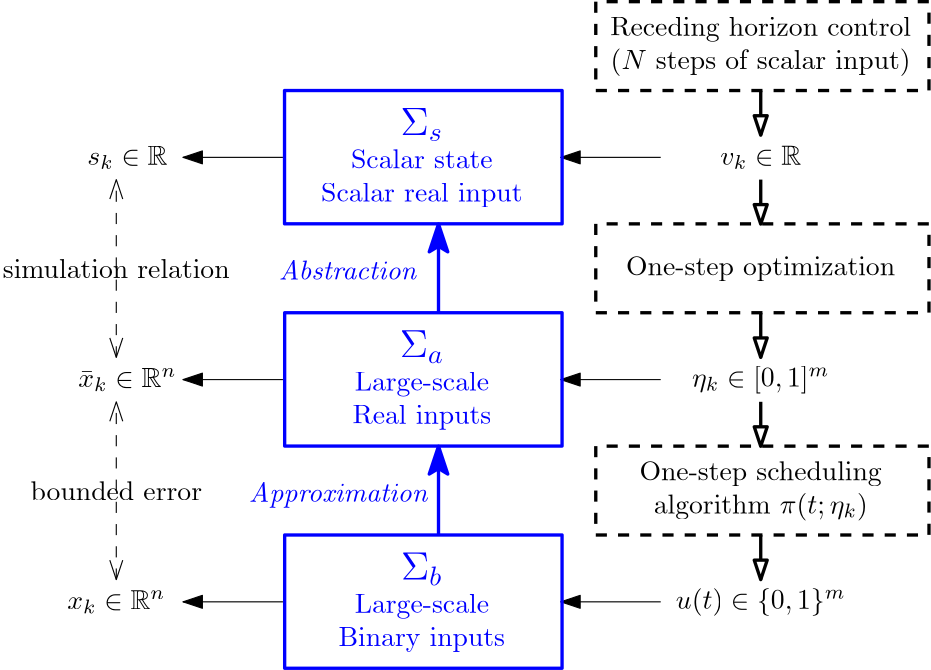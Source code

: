 <?xml version="1.0"?>
<!DOCTYPE ipe SYSTEM "ipe.dtd">
<ipe version="70107" creator="Ipe 7.1.7">
<info created="D:20141119185115" modified="D:20150716160538"/>
<preamble>\usepackage{amssymb}</preamble>
<ipestyle name="basic">
<symbol name="arrow/arc(spx)">
<path stroke="sym-stroke" fill="sym-stroke" pen="sym-pen">
0 0 m
-1 0.333 l
-1 -0.333 l
h
</path>
</symbol>
<symbol name="arrow/farc(spx)">
<path stroke="sym-stroke" fill="white" pen="sym-pen">
0 0 m
-1 0.333 l
-1 -0.333 l
h
</path>
</symbol>
<symbol name="mark/circle(sx)" transformations="translations">
<path fill="sym-stroke">
0.6 0 0 0.6 0 0 e
0.4 0 0 0.4 0 0 e
</path>
</symbol>
<symbol name="mark/disk(sx)" transformations="translations">
<path fill="sym-stroke">
0.6 0 0 0.6 0 0 e
</path>
</symbol>
<symbol name="mark/fdisk(sfx)" transformations="translations">
<group>
<path fill="sym-fill">
0.5 0 0 0.5 0 0 e
</path>
<path fill="sym-stroke" fillrule="eofill">
0.6 0 0 0.6 0 0 e
0.4 0 0 0.4 0 0 e
</path>
</group>
</symbol>
<symbol name="mark/box(sx)" transformations="translations">
<path fill="sym-stroke" fillrule="eofill">
-0.6 -0.6 m
0.6 -0.6 l
0.6 0.6 l
-0.6 0.6 l
h
-0.4 -0.4 m
0.4 -0.4 l
0.4 0.4 l
-0.4 0.4 l
h
</path>
</symbol>
<symbol name="mark/square(sx)" transformations="translations">
<path fill="sym-stroke">
-0.6 -0.6 m
0.6 -0.6 l
0.6 0.6 l
-0.6 0.6 l
h
</path>
</symbol>
<symbol name="mark/fsquare(sfx)" transformations="translations">
<group>
<path fill="sym-fill">
-0.5 -0.5 m
0.5 -0.5 l
0.5 0.5 l
-0.5 0.5 l
h
</path>
<path fill="sym-stroke" fillrule="eofill">
-0.6 -0.6 m
0.6 -0.6 l
0.6 0.6 l
-0.6 0.6 l
h
-0.4 -0.4 m
0.4 -0.4 l
0.4 0.4 l
-0.4 0.4 l
h
</path>
</group>
</symbol>
<symbol name="mark/cross(sx)" transformations="translations">
<group>
<path fill="sym-stroke">
-0.43 -0.57 m
0.57 0.43 l
0.43 0.57 l
-0.57 -0.43 l
h
</path>
<path fill="sym-stroke">
-0.43 0.57 m
0.57 -0.43 l
0.43 -0.57 l
-0.57 0.43 l
h
</path>
</group>
</symbol>
<symbol name="arrow/fnormal(spx)">
<path stroke="sym-stroke" fill="white" pen="sym-pen">
0 0 m
-1 0.333 l
-1 -0.333 l
h
</path>
</symbol>
<symbol name="arrow/pointed(spx)">
<path stroke="sym-stroke" fill="sym-stroke" pen="sym-pen">
0 0 m
-1 0.333 l
-0.8 0 l
-1 -0.333 l
h
</path>
</symbol>
<symbol name="arrow/fpointed(spx)">
<path stroke="sym-stroke" fill="white" pen="sym-pen">
0 0 m
-1 0.333 l
-0.8 0 l
-1 -0.333 l
h
</path>
</symbol>
<symbol name="arrow/linear(spx)">
<path stroke="sym-stroke" pen="sym-pen">
-1 0.333 m
0 0 l
-1 -0.333 l
</path>
</symbol>
<symbol name="arrow/fdouble(spx)">
<path stroke="sym-stroke" fill="white" pen="sym-pen">
0 0 m
-1 0.333 l
-1 -0.333 l
h
-1 0 m
-2 0.333 l
-2 -0.333 l
h
</path>
</symbol>
<symbol name="arrow/double(spx)">
<path stroke="sym-stroke" fill="sym-stroke" pen="sym-pen">
0 0 m
-1 0.333 l
-1 -0.333 l
h
-1 0 m
-2 0.333 l
-2 -0.333 l
h
</path>
</symbol>
<pen name="heavier" value="0.8"/>
<pen name="fat" value="1.2"/>
<pen name="ultrafat" value="2"/>
<symbolsize name="large" value="5"/>
<symbolsize name="small" value="2"/>
<symbolsize name="tiny" value="1.1"/>
<arrowsize name="large" value="10"/>
<arrowsize name="small" value="5"/>
<arrowsize name="tiny" value="3"/>
<color name="red" value="1 0 0"/>
<color name="green" value="0 1 0"/>
<color name="blue" value="0 0 1"/>
<color name="yellow" value="1 1 0"/>
<color name="orange" value="1 0.647 0"/>
<color name="gold" value="1 0.843 0"/>
<color name="purple" value="0.627 0.125 0.941"/>
<color name="gray" value="0.745"/>
<color name="brown" value="0.647 0.165 0.165"/>
<color name="navy" value="0 0 0.502"/>
<color name="pink" value="1 0.753 0.796"/>
<color name="seagreen" value="0.18 0.545 0.341"/>
<color name="turquoise" value="0.251 0.878 0.816"/>
<color name="violet" value="0.933 0.51 0.933"/>
<color name="darkblue" value="0 0 0.545"/>
<color name="darkcyan" value="0 0.545 0.545"/>
<color name="darkgray" value="0.663"/>
<color name="darkgreen" value="0 0.392 0"/>
<color name="darkmagenta" value="0.545 0 0.545"/>
<color name="darkorange" value="1 0.549 0"/>
<color name="darkred" value="0.545 0 0"/>
<color name="lightblue" value="0.678 0.847 0.902"/>
<color name="lightcyan" value="0.878 1 1"/>
<color name="lightgray" value="0.827"/>
<color name="lightgreen" value="0.565 0.933 0.565"/>
<color name="lightyellow" value="1 1 0.878"/>
<dashstyle name="dashed" value="[4] 0"/>
<dashstyle name="dotted" value="[1 3] 0"/>
<dashstyle name="dash dotted" value="[4 2 1 2] 0"/>
<dashstyle name="dash dot dotted" value="[4 2 1 2 1 2] 0"/>
<textsize name="large" value="\large"/>
<textsize name="Large" value="\Large"/>
<textsize name="LARGE" value="\LARGE"/>
<textsize name="huge" value="\huge"/>
<textsize name="Huge" value="\Huge"/>
<textsize name="small" value="\small"/>
<textsize name="footnote" value="\footnotesize"/>
<textsize name="tiny" value="\tiny"/>
<textstyle name="center" begin="\begin{center}" end="\end{center}"/>
<textstyle name="itemize" begin="\begin{itemize}" end="\end{itemize}"/>
<textstyle name="item" begin="\begin{itemize}\item{}" end="\end{itemize}"/>
<gridsize name="4 pts" value="4"/>
<gridsize name="8 pts (~3 mm)" value="8"/>
<gridsize name="16 pts (~6 mm)" value="16"/>
<gridsize name="32 pts (~12 mm)" value="32"/>
<gridsize name="10 pts (~3.5 mm)" value="10"/>
<gridsize name="20 pts (~7 mm)" value="20"/>
<gridsize name="14 pts (~5 mm)" value="14"/>
<gridsize name="28 pts (~10 mm)" value="28"/>
<gridsize name="56 pts (~20 mm)" value="56"/>
<anglesize name="90 deg" value="90"/>
<anglesize name="60 deg" value="60"/>
<anglesize name="45 deg" value="45"/>
<anglesize name="30 deg" value="30"/>
<anglesize name="22.5 deg" value="22.5"/>
<tiling name="falling" angle="-60" step="4" width="1"/>
<tiling name="rising" angle="30" step="4" width="1"/>
</ipestyle>
<page>
<layer name="alpha"/>
<view layers="alpha" active="alpha"/>
<path layer="alpha" stroke="blue" fill="white" pen="fat" arrow="pointed/large">
232 584 m
232 616 l
</path>
<path stroke="blue" fill="white" pen="fat" arrow="pointed/large">
232 664 m
232 696 l
</path>
<path matrix="1 0 0 1 0 16" stroke="black" fill="white" arrow="normal/normal">
176 544 m
140 544 l
</path>
<path matrix="1 0 0 1 0 8" stroke="black" fill="white" arrow="normal/normal">
176 632 m
140 632 l
</path>
<path stroke="black" fill="white" arrow="normal/normal">
176 720 m
140 720 l
</path>
<path stroke="black" fill="white" arrow="normal/normal">
312 720 m
276 720 l
</path>
<path matrix="1 0 0 1 0 8" stroke="black" fill="white" arrow="normal/normal">
312 632 m
276 632 l
</path>
<path matrix="1 0 0 1 0 16" stroke="black" fill="white" arrow="normal/normal">
312 544 m
276 544 l
</path>
<text matrix="0.5 0 0 1 148 12" transformations="translations" pos="160 584" stroke="blue" type="label" width="64.347" height="6.815" depth="1.93" halign="right" valign="baseline">\itshape Approximation</text>
<text matrix="1 0 0 1 64 92" transformations="translations" pos="160 584" stroke="blue" type="label" width="49.542" height="6.918" depth="0" halign="right" valign="baseline">\itshape Abstraction</text>
<text matrix="1 0 0 1 4 16" transformations="translations" pos="112 544" stroke="black" type="label" width="35.39" height="6.868" depth="1.49" halign="center" valign="center">$x_k \in \mathbb{R}^n$</text>
<text matrix="1 0 0 1 8 96" transformations="translations" pos="112 544" stroke="black" type="label" width="35.39" height="6.868" depth="1.49" halign="center" valign="center">$\bar{x}_k \in \mathbb{R}^n$</text>
<text matrix="1 0 0 1 8 176" transformations="translations" pos="112 544" stroke="black" type="label" width="28.943" height="6.868" depth="1.49" halign="center" valign="center">$s_k \in \mathbb{R}$</text>
<text matrix="1 0 0 1 236 16" transformations="translations" pos="112 544" stroke="black" type="label" width="61.147" height="7.473" depth="2.49" halign="center" valign="center">$u(t) \in \{0,1\}^m$</text>
<text matrix="1 0 0 1 236 96" transformations="translations" pos="112 544" stroke="black" type="label" width="49.518" height="7.473" depth="2.49" halign="center" valign="center">$\eta_k \in [0,1]^m$</text>
<text matrix="1 0 0 1 236 176" transformations="translations" pos="112 544" stroke="black" type="label" width="29.103" height="6.868" depth="1.49" halign="center" valign="center">$v_k \in \mathbb{R}$</text>
<group matrix="1 0 0 1 -48 0">
<path matrix="0.937198 0 0 0.399878 201.659 468.949" stroke="black" dash="dashed" pen="fat">
144 768 m
144 688 l
272 688 l
272 768 l
h
</path>
<text matrix="1 0 0 1 144 104" transformations="translations" pos="192 656" stroke="black" type="minipage" width="120" height="13.164" depth="8.2" valign="center" style="center">Receding horizon control\\
($N$ steps of scalar input)</text>
</group>
<group matrix="1 0 0 1 -48 8">
<path matrix="0.937198 0 0 0.399878 201.659 380.949" stroke="black" dash="dashed" pen="fat">
144 768 m
144 688 l
272 688 l
272 768 l
h
</path>
<text matrix="1 0 0 1 144 16" transformations="translations" pos="192 656" stroke="black" type="minipage" width="120" height="6.865" depth="1.88" valign="center" style="center">One-step optimization</text>
</group>
<group matrix="1 0 0 1 -48 16">
<path matrix="0.937198 0 0 0.399878 201.659 292.949" stroke="black" dash="dashed" pen="fat">
144 768 m
144 688 l
272 688 l
272 768 l
h
</path>
<text matrix="1 0 0 1 144 -72" transformations="translations" pos="192 656" stroke="black" type="minipage" width="120" height="13.164" depth="8.2" valign="center" style="center">One-step scheduling algorithm $\pi(t; \eta_k)$</text>
</group>
<path stroke="black" pen="fat" arrow="fnormal/normal">
348 744 m
348 728 l
</path>
<path stroke="black" pen="fat" arrow="fnormal/normal">
348 712 m
348 696 l
</path>
<path stroke="black" pen="fat" arrow="fnormal/normal">
348 664 m
348 648 l
</path>
<path stroke="black" pen="fat" arrow="fnormal/normal">
348 632 m
348 616 l
</path>
<path stroke="black" pen="fat" arrow="fnormal/normal">
348 584 m
348 568 l
</path>
<group>
<path matrix="0.780676 0 0 0.599813 64.1541 283.41" stroke="blue" pen="fat">
144 768 m
144 688 l
272 688 l
272 768 l
h
</path>
<text matrix="0.862398 0 0 1 10.4197 64" transformations="translations" pos="192 656" stroke="blue" type="minipage" width="100" height="20.301" depth="15.35" valign="center" style="center">{\Large $\Sigma_s$}\\
Scalar state\\
Scalar real input</text>
</group>
<group matrix="1 0 0 1 0 8">
<path matrix="0.780193 0 0 0.599813 64.2675 195.41" stroke="blue" pen="fat">
144 768 m
144 688 l
272 688 l
272 768 l
h
</path>
<text matrix="1 0 0 1 -16 -24" transformations="translations" pos="192 656" stroke="blue" type="minipage" width="100" height="20.301" depth="15.35" valign="center" style="center">{\Large $\Sigma_a$}\\
Large-scale\\
Real inputs</text>
</group>
<group matrix="1 0 0 1 0 16">
<path matrix="0.780193 0 0 0.599813 64.2675 107.41" stroke="blue" pen="fat">
144 768 m
144 688 l
272 688 l
272 768 l
h
</path>
<text matrix="1 0 0 1 -16 -112" transformations="translations" pos="192 656" stroke="blue" type="minipage" width="100" height="20.301" depth="15.35" valign="center" style="center">{\Large $\Sigma_b$}\\
Large-scale\\
Binary inputs</text>
</group>
<path matrix="1 0 0 2 12 -504" fill="white">
72 596 m
72 588 l
136 588 l
136 596 l
h
</path>
<group>
<path stroke="black" dash="dashed" arrow="linear/normal" rarrow="linear/normal">
116 648 m
116 712 l
</path>
<text matrix="1 0 0 1 12 88" transformations="translations" pos="104 592" stroke="black" type="label" width="81.722" height="6.918" depth="0" halign="center" valign="center">simulation relation</text>
</group>
<path matrix="1 0 0 2 12 -584" fill="white">
72 596 m
72 588 l
136 588 l
136 596 l
h
</path>
<group>
<path stroke="black" dash="dashed" arrow="linear/normal" rarrow="linear/normal">
116 568 m
116 632 l
</path>
<text matrix="1 0 0 1 12 8" transformations="translations" pos="104 592" stroke="black" type="label" width="61.796" height="6.918" depth="0" halign="center" valign="center">bounded error</text>
</group>
</page>
</ipe>

